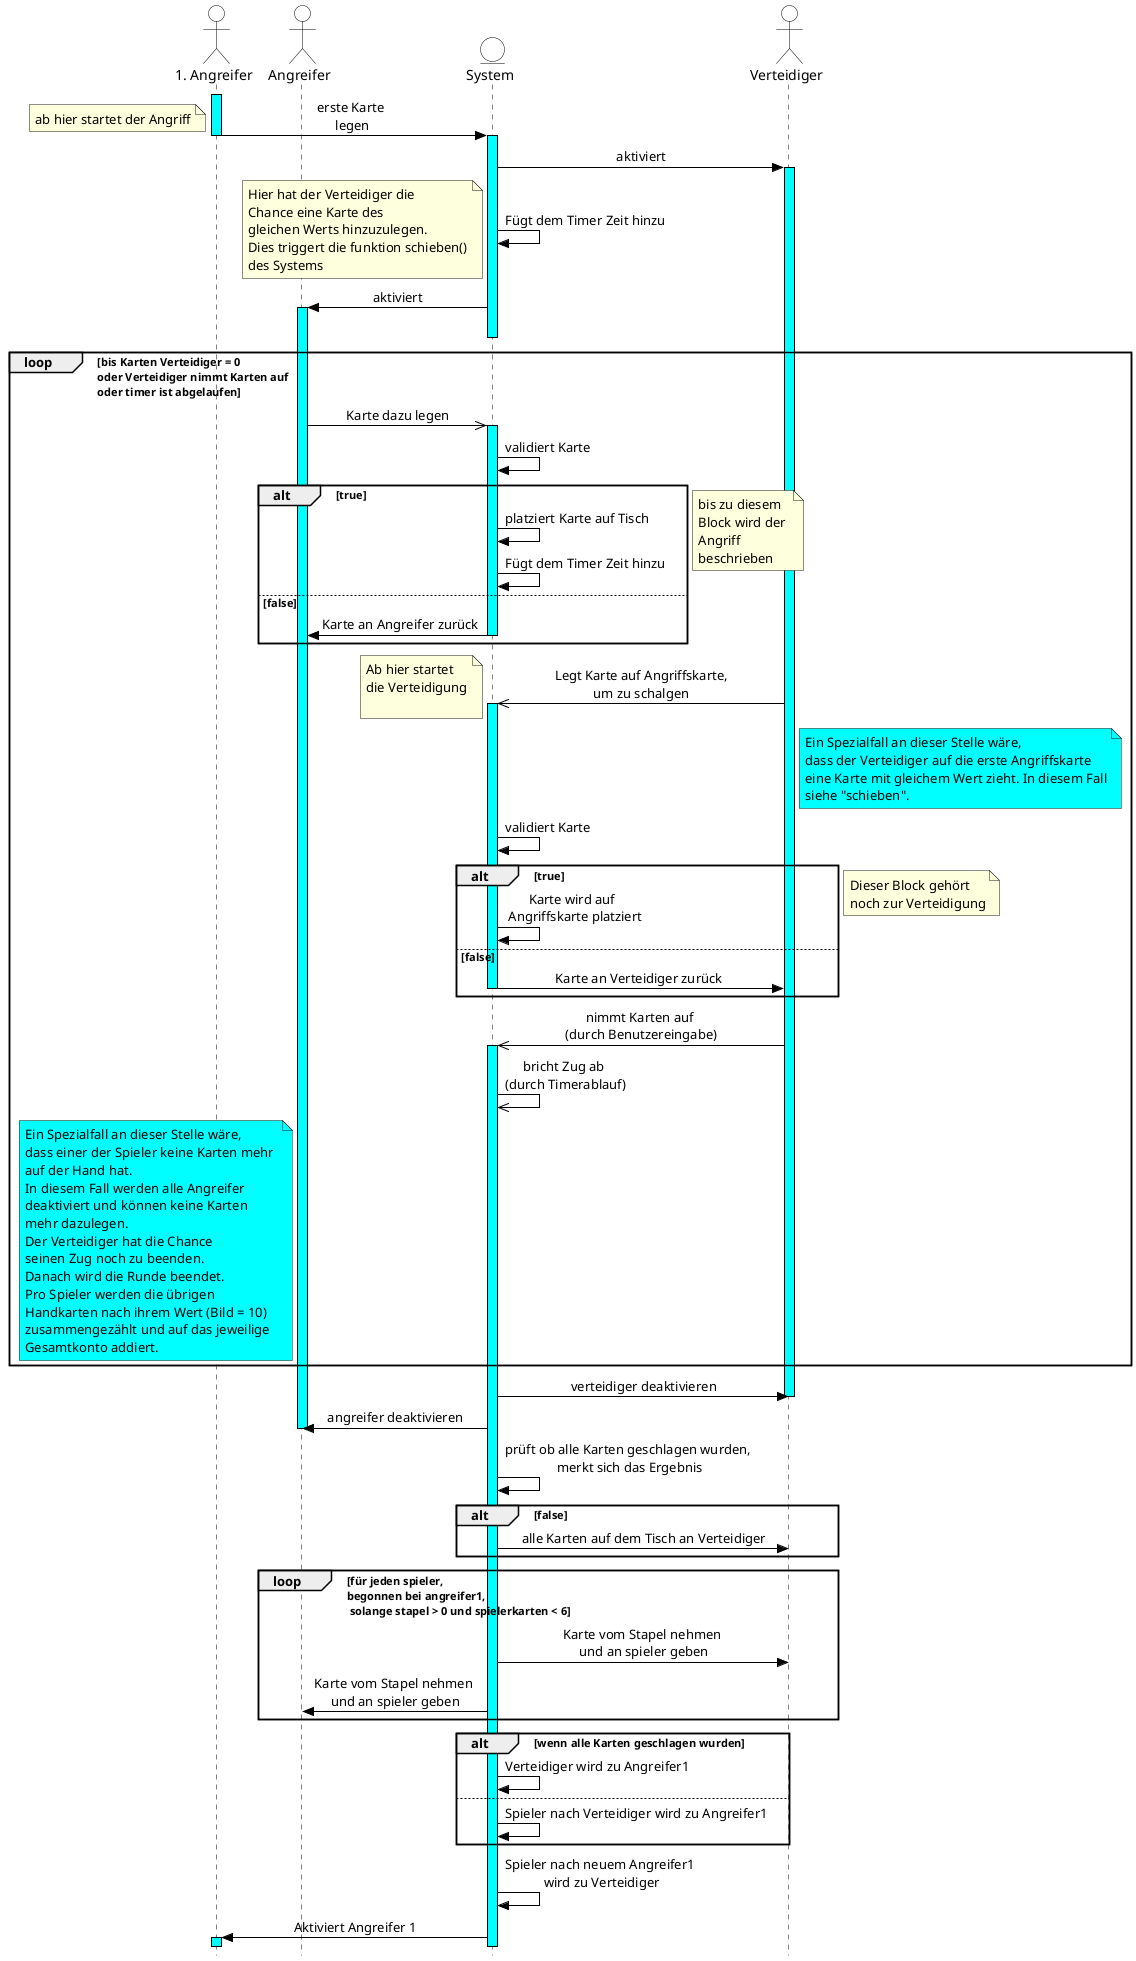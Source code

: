 @startuml Durak Zug

skinparam {
    Style strictuml

    ArrowColor black
    ActorBorderColor black
    ActorBackgroundColor white
    ActorFontColor black

    EntityBackgroundColor lawnGreen
    EntityBackgroundColor white
    EntityBorderColor black

    SequenceMessageAlignment center 
}

skinparam sequence {
    LifeLineBorderColor black
    LifeLineBackgroundColor #aqua
}

skinparam Shadowing false

'-----------------------------------------------------

actor "1. Angreifer" as a1
actor "Angreifer" as a
entity System as sys
actor Verteidiger as v

'-----------------------------------------------------
activate a1
a1 -> sys --++: erste Karte \nlegen
note left: ab hier startet der Angriff

sys -> v ++ : aktiviert
sys -> sys : Fügt dem Timer Zeit hinzu
note left  
Hier hat der Verteidiger die 
Chance eine Karte des 
gleichen Werts hinzuzulegen.
Dies triggert die funktion schieben()
des Systems
end note
sys -> a ++-- : aktiviert

loop bis Karten Verteidiger = 0 \noder Verteidiger nimmt Karten auf \noder timer ist abgelaufen
    
    a ->> sys ++: Karte dazu legen

    sys -> sys : validiert Karte

    alt true

        sys -> sys : platziert Karte auf Tisch
        sys -> sys : Fügt dem Timer Zeit hinzu

    else false

        sys -> a --: Karte an Angreifer zurück

    end
    note left: bis zu diesem \nBlock wird der \nAngriff \nbeschrieben

    v ->> sys ++ : Legt Karte auf Angriffskarte,\num zu schalgen
    note left: Ab hier startet \ndie Verteidigung\n
    note right of v #aqua
    Ein Spezialfall an dieser Stelle wäre,
    dass der Verteidiger auf die erste Angriffskarte 
    eine Karte mit gleichem Wert zieht. In diesem Fall
    siehe "schieben".
    end note

    sys -> sys : validiert Karte

    alt true

        sys -> sys : Karte wird auf \n Angriffskarte platziert

    else false

        sys -> v -- : Karte an Verteidiger zurück

    end
    note left: Dieser Block gehört \nnoch zur Verteidigung

    v ->> sys ++ : nimmt Karten auf \n(durch Benutzereingabe)
    sys ->> sys: bricht Zug ab \n(durch Timerablauf)
    note left of a #aqua
    Ein Spezialfall an dieser Stelle wäre,
    dass einer der Spieler keine Karten mehr 
    auf der Hand hat.
    In diesem Fall werden alle Angreifer 
    deaktiviert und können keine Karten 
    mehr dazulegen.
    Der Verteidiger hat die Chance 
    seinen Zug noch zu beenden.
    Danach wird die Runde beendet.
    Pro Spieler werden die übrigen 
    Handkarten nach ihrem Wert (Bild = 10) 
    zusammengezählt und auf das jeweilige 
    Gesamtkonto addiert.
    end note

end

sys -> v : verteidiger deaktivieren
deactivate v
sys -> a : angreifer deaktivieren
deactivate a

sys -> sys : prüft ob alle Karten geschlagen wurden, \nmerkt sich das Ergebnis

alt false

    sys -> v : alle Karten auf dem Tisch an Verteidiger

end

loop für jeden spieler, \nbegonnen bei angreifer1, \n solange stapel > 0 und spielerkarten < 6
    sys -> v : Karte vom Stapel nehmen \nund an spieler geben
    sys -> a : Karte vom Stapel nehmen \nund an spieler geben
end

alt wenn alle Karten geschlagen wurden
    sys -> sys : Verteidiger wird zu Angreifer1

else
    sys -> sys : Spieler nach Verteidiger wird zu Angreifer1
end

sys -> sys : Spieler nach neuem Angreifer1 \nwird zu Verteidiger

sys -> a1 ++ : Aktiviert Angreifer 1

@enduml